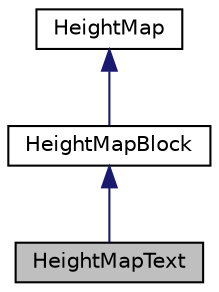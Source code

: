 digraph "HeightMapText"
{
 // LATEX_PDF_SIZE
  edge [fontname="Helvetica",fontsize="10",labelfontname="Helvetica",labelfontsize="10"];
  node [fontname="Helvetica",fontsize="10",shape=record];
  Node1 [label="HeightMapText",height=0.2,width=0.4,color="black", fillcolor="grey75", style="filled", fontcolor="black",tooltip=" "];
  Node2 -> Node1 [dir="back",color="midnightblue",fontsize="10",style="solid"];
  Node2 [label="HeightMapBlock",height=0.2,width=0.4,color="black", fillcolor="white", style="filled",URL="$classHeightMapBlock.html",tooltip=" "];
  Node3 -> Node2 [dir="back",color="midnightblue",fontsize="10",style="solid"];
  Node3 [label="HeightMap",height=0.2,width=0.4,color="black", fillcolor="white", style="filled",URL="$classHeightMap.html",tooltip=" "];
}
